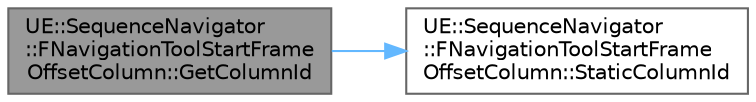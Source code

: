 digraph "UE::SequenceNavigator::FNavigationToolStartFrameOffsetColumn::GetColumnId"
{
 // INTERACTIVE_SVG=YES
 // LATEX_PDF_SIZE
  bgcolor="transparent";
  edge [fontname=Helvetica,fontsize=10,labelfontname=Helvetica,labelfontsize=10];
  node [fontname=Helvetica,fontsize=10,shape=box,height=0.2,width=0.4];
  rankdir="LR";
  Node1 [id="Node000001",label="UE::SequenceNavigator\l::FNavigationToolStartFrame\lOffsetColumn::GetColumnId",height=0.2,width=0.4,color="gray40", fillcolor="grey60", style="filled", fontcolor="black",tooltip=" "];
  Node1 -> Node2 [id="edge1_Node000001_Node000002",color="steelblue1",style="solid",tooltip=" "];
  Node2 [id="Node000002",label="UE::SequenceNavigator\l::FNavigationToolStartFrame\lOffsetColumn::StaticColumnId",height=0.2,width=0.4,color="grey40", fillcolor="white", style="filled",URL="$dd/d74/classUE_1_1SequenceNavigator_1_1FNavigationToolStartFrameOffsetColumn.html#a5d02f27ea724996668266ec9da458ec7",tooltip=" "];
}
